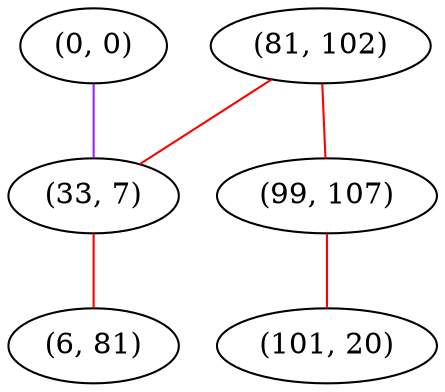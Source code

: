 graph "" {
"(0, 0)";
"(81, 102)";
"(99, 107)";
"(101, 20)";
"(33, 7)";
"(6, 81)";
"(0, 0)" -- "(33, 7)"  [color=purple, key=0, weight=4];
"(81, 102)" -- "(99, 107)"  [color=red, key=0, weight=1];
"(81, 102)" -- "(33, 7)"  [color=red, key=0, weight=1];
"(99, 107)" -- "(101, 20)"  [color=red, key=0, weight=1];
"(33, 7)" -- "(6, 81)"  [color=red, key=0, weight=1];
}
